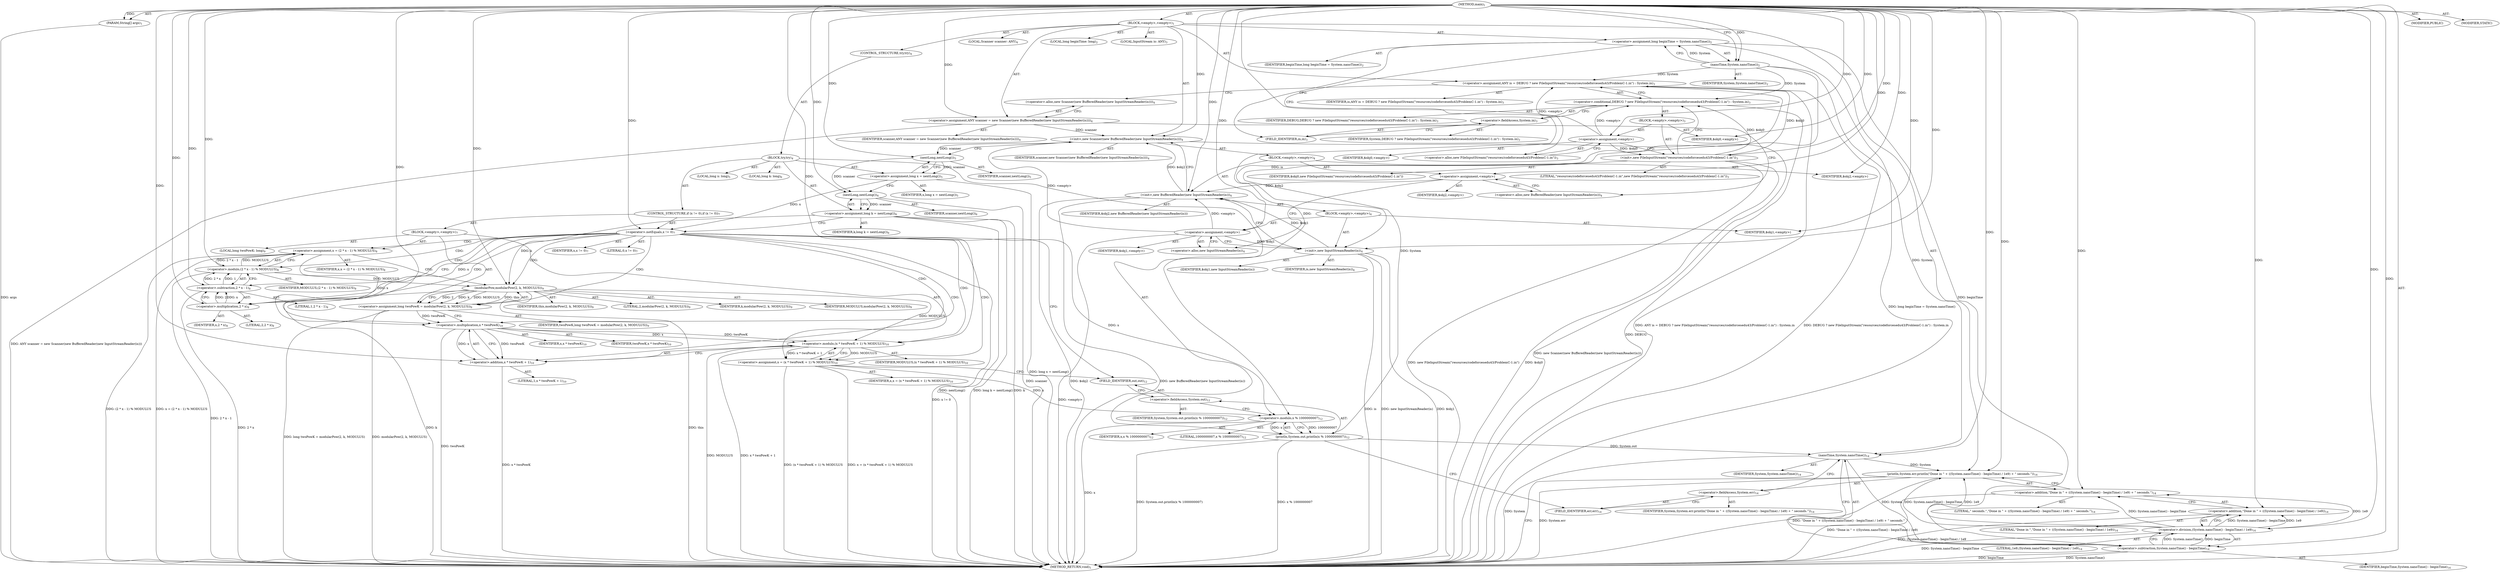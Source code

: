 digraph "main" {  
"19" [label = <(METHOD,main)<SUB>1</SUB>> ]
"20" [label = <(PARAM,String[] args)<SUB>1</SUB>> ]
"21" [label = <(BLOCK,&lt;empty&gt;,&lt;empty&gt;)<SUB>1</SUB>> ]
"22" [label = <(LOCAL,long beginTime: long)<SUB>2</SUB>> ]
"23" [label = <(&lt;operator&gt;.assignment,long beginTime = System.nanoTime())<SUB>2</SUB>> ]
"24" [label = <(IDENTIFIER,beginTime,long beginTime = System.nanoTime())<SUB>2</SUB>> ]
"25" [label = <(nanoTime,System.nanoTime())<SUB>2</SUB>> ]
"26" [label = <(IDENTIFIER,System,System.nanoTime())<SUB>2</SUB>> ]
"27" [label = <(LOCAL,InputStream is: ANY)<SUB>3</SUB>> ]
"28" [label = <(&lt;operator&gt;.assignment,ANY is = DEBUG ? new FileInputStream(&quot;resources/codeforcesedu43/ProblemC-1.in&quot;) : System.in)<SUB>3</SUB>> ]
"29" [label = <(IDENTIFIER,is,ANY is = DEBUG ? new FileInputStream(&quot;resources/codeforcesedu43/ProblemC-1.in&quot;) : System.in)<SUB>3</SUB>> ]
"30" [label = <(&lt;operator&gt;.conditional,DEBUG ? new FileInputStream(&quot;resources/codeforcesedu43/ProblemC-1.in&quot;) : System.in)<SUB>3</SUB>> ]
"31" [label = <(IDENTIFIER,DEBUG,DEBUG ? new FileInputStream(&quot;resources/codeforcesedu43/ProblemC-1.in&quot;) : System.in)<SUB>3</SUB>> ]
"32" [label = <(BLOCK,&lt;empty&gt;,&lt;empty&gt;)<SUB>3</SUB>> ]
"33" [label = <(&lt;operator&gt;.assignment,&lt;empty&gt;)> ]
"34" [label = <(IDENTIFIER,$obj0,&lt;empty&gt;)> ]
"35" [label = <(&lt;operator&gt;.alloc,new FileInputStream(&quot;resources/codeforcesedu43/ProblemC-1.in&quot;))<SUB>3</SUB>> ]
"36" [label = <(&lt;init&gt;,new FileInputStream(&quot;resources/codeforcesedu43/ProblemC-1.in&quot;))<SUB>3</SUB>> ]
"37" [label = <(IDENTIFIER,$obj0,new FileInputStream(&quot;resources/codeforcesedu43/ProblemC-1.in&quot;))> ]
"38" [label = <(LITERAL,&quot;resources/codeforcesedu43/ProblemC-1.in&quot;,new FileInputStream(&quot;resources/codeforcesedu43/ProblemC-1.in&quot;))<SUB>3</SUB>> ]
"39" [label = <(IDENTIFIER,$obj0,&lt;empty&gt;)> ]
"40" [label = <(&lt;operator&gt;.fieldAccess,System.in)<SUB>3</SUB>> ]
"41" [label = <(IDENTIFIER,System,DEBUG ? new FileInputStream(&quot;resources/codeforcesedu43/ProblemC-1.in&quot;) : System.in)<SUB>3</SUB>> ]
"42" [label = <(FIELD_IDENTIFIER,in,in)<SUB>3</SUB>> ]
"4" [label = <(LOCAL,Scanner scanner: ANY)<SUB>4</SUB>> ]
"43" [label = <(&lt;operator&gt;.assignment,ANY scanner = new Scanner(new BufferedReader(new InputStreamReader(is))))<SUB>4</SUB>> ]
"44" [label = <(IDENTIFIER,scanner,ANY scanner = new Scanner(new BufferedReader(new InputStreamReader(is))))<SUB>4</SUB>> ]
"45" [label = <(&lt;operator&gt;.alloc,new Scanner(new BufferedReader(new InputStreamReader(is))))<SUB>4</SUB>> ]
"46" [label = <(&lt;init&gt;,new Scanner(new BufferedReader(new InputStreamReader(is))))<SUB>4</SUB>> ]
"3" [label = <(IDENTIFIER,scanner,new Scanner(new BufferedReader(new InputStreamReader(is))))<SUB>4</SUB>> ]
"47" [label = <(BLOCK,&lt;empty&gt;,&lt;empty&gt;)<SUB>4</SUB>> ]
"48" [label = <(&lt;operator&gt;.assignment,&lt;empty&gt;)> ]
"49" [label = <(IDENTIFIER,$obj2,&lt;empty&gt;)> ]
"50" [label = <(&lt;operator&gt;.alloc,new BufferedReader(new InputStreamReader(is)))<SUB>4</SUB>> ]
"51" [label = <(&lt;init&gt;,new BufferedReader(new InputStreamReader(is)))<SUB>4</SUB>> ]
"52" [label = <(IDENTIFIER,$obj2,new BufferedReader(new InputStreamReader(is)))> ]
"53" [label = <(BLOCK,&lt;empty&gt;,&lt;empty&gt;)<SUB>4</SUB>> ]
"54" [label = <(&lt;operator&gt;.assignment,&lt;empty&gt;)> ]
"55" [label = <(IDENTIFIER,$obj1,&lt;empty&gt;)> ]
"56" [label = <(&lt;operator&gt;.alloc,new InputStreamReader(is))<SUB>4</SUB>> ]
"57" [label = <(&lt;init&gt;,new InputStreamReader(is))<SUB>4</SUB>> ]
"58" [label = <(IDENTIFIER,$obj1,new InputStreamReader(is))> ]
"59" [label = <(IDENTIFIER,is,new InputStreamReader(is))<SUB>4</SUB>> ]
"60" [label = <(IDENTIFIER,$obj1,&lt;empty&gt;)> ]
"61" [label = <(IDENTIFIER,$obj2,&lt;empty&gt;)> ]
"62" [label = <(CONTROL_STRUCTURE,try,try)<SUB>4</SUB>> ]
"63" [label = <(BLOCK,try,try)<SUB>4</SUB>> ]
"64" [label = <(LOCAL,long x: long)<SUB>5</SUB>> ]
"65" [label = <(&lt;operator&gt;.assignment,long x = nextLong())<SUB>5</SUB>> ]
"66" [label = <(IDENTIFIER,x,long x = nextLong())<SUB>5</SUB>> ]
"67" [label = <(nextLong,nextLong())<SUB>5</SUB>> ]
"68" [label = <(IDENTIFIER,scanner,nextLong())<SUB>5</SUB>> ]
"69" [label = <(LOCAL,long k: long)<SUB>6</SUB>> ]
"70" [label = <(&lt;operator&gt;.assignment,long k = nextLong())<SUB>6</SUB>> ]
"71" [label = <(IDENTIFIER,k,long k = nextLong())<SUB>6</SUB>> ]
"72" [label = <(nextLong,nextLong())<SUB>6</SUB>> ]
"73" [label = <(IDENTIFIER,scanner,nextLong())<SUB>6</SUB>> ]
"74" [label = <(CONTROL_STRUCTURE,if (x != 0),if (x != 0))<SUB>7</SUB>> ]
"75" [label = <(&lt;operator&gt;.notEquals,x != 0)<SUB>7</SUB>> ]
"76" [label = <(IDENTIFIER,x,x != 0)<SUB>7</SUB>> ]
"77" [label = <(LITERAL,0,x != 0)<SUB>7</SUB>> ]
"78" [label = <(BLOCK,&lt;empty&gt;,&lt;empty&gt;)<SUB>7</SUB>> ]
"79" [label = <(&lt;operator&gt;.assignment,x = (2 * x - 1) % MODULUS)<SUB>8</SUB>> ]
"80" [label = <(IDENTIFIER,x,x = (2 * x - 1) % MODULUS)<SUB>8</SUB>> ]
"81" [label = <(&lt;operator&gt;.modulo,(2 * x - 1) % MODULUS)<SUB>8</SUB>> ]
"82" [label = <(&lt;operator&gt;.subtraction,2 * x - 1)<SUB>8</SUB>> ]
"83" [label = <(&lt;operator&gt;.multiplication,2 * x)<SUB>8</SUB>> ]
"84" [label = <(LITERAL,2,2 * x)<SUB>8</SUB>> ]
"85" [label = <(IDENTIFIER,x,2 * x)<SUB>8</SUB>> ]
"86" [label = <(LITERAL,1,2 * x - 1)<SUB>8</SUB>> ]
"87" [label = <(IDENTIFIER,MODULUS,(2 * x - 1) % MODULUS)<SUB>8</SUB>> ]
"88" [label = <(LOCAL,long twoPowK: long)<SUB>9</SUB>> ]
"89" [label = <(&lt;operator&gt;.assignment,long twoPowK = modularPow(2, k, MODULUS))<SUB>9</SUB>> ]
"90" [label = <(IDENTIFIER,twoPowK,long twoPowK = modularPow(2, k, MODULUS))<SUB>9</SUB>> ]
"91" [label = <(modularPow,modularPow(2, k, MODULUS))<SUB>9</SUB>> ]
"92" [label = <(IDENTIFIER,this,modularPow(2, k, MODULUS))<SUB>9</SUB>> ]
"93" [label = <(LITERAL,2,modularPow(2, k, MODULUS))<SUB>9</SUB>> ]
"94" [label = <(IDENTIFIER,k,modularPow(2, k, MODULUS))<SUB>9</SUB>> ]
"95" [label = <(IDENTIFIER,MODULUS,modularPow(2, k, MODULUS))<SUB>9</SUB>> ]
"96" [label = <(&lt;operator&gt;.assignment,x = (x * twoPowK + 1) % MODULUS)<SUB>10</SUB>> ]
"97" [label = <(IDENTIFIER,x,x = (x * twoPowK + 1) % MODULUS)<SUB>10</SUB>> ]
"98" [label = <(&lt;operator&gt;.modulo,(x * twoPowK + 1) % MODULUS)<SUB>10</SUB>> ]
"99" [label = <(&lt;operator&gt;.addition,x * twoPowK + 1)<SUB>10</SUB>> ]
"100" [label = <(&lt;operator&gt;.multiplication,x * twoPowK)<SUB>10</SUB>> ]
"101" [label = <(IDENTIFIER,x,x * twoPowK)<SUB>10</SUB>> ]
"102" [label = <(IDENTIFIER,twoPowK,x * twoPowK)<SUB>10</SUB>> ]
"103" [label = <(LITERAL,1,x * twoPowK + 1)<SUB>10</SUB>> ]
"104" [label = <(IDENTIFIER,MODULUS,(x * twoPowK + 1) % MODULUS)<SUB>10</SUB>> ]
"105" [label = <(println,System.out.println(x % 1000000007))<SUB>12</SUB>> ]
"106" [label = <(&lt;operator&gt;.fieldAccess,System.out)<SUB>12</SUB>> ]
"107" [label = <(IDENTIFIER,System,System.out.println(x % 1000000007))<SUB>12</SUB>> ]
"108" [label = <(FIELD_IDENTIFIER,out,out)<SUB>12</SUB>> ]
"109" [label = <(&lt;operator&gt;.modulo,x % 1000000007)<SUB>12</SUB>> ]
"110" [label = <(IDENTIFIER,x,x % 1000000007)<SUB>12</SUB>> ]
"111" [label = <(LITERAL,1000000007,x % 1000000007)<SUB>12</SUB>> ]
"112" [label = <(println,System.err.println(&quot;Done in &quot; + ((System.nanoTime() - beginTime) / 1e9) + &quot; seconds.&quot;))<SUB>14</SUB>> ]
"113" [label = <(&lt;operator&gt;.fieldAccess,System.err)<SUB>14</SUB>> ]
"114" [label = <(IDENTIFIER,System,System.err.println(&quot;Done in &quot; + ((System.nanoTime() - beginTime) / 1e9) + &quot; seconds.&quot;))<SUB>14</SUB>> ]
"115" [label = <(FIELD_IDENTIFIER,err,err)<SUB>14</SUB>> ]
"116" [label = <(&lt;operator&gt;.addition,&quot;Done in &quot; + ((System.nanoTime() - beginTime) / 1e9) + &quot; seconds.&quot;)<SUB>14</SUB>> ]
"117" [label = <(&lt;operator&gt;.addition,&quot;Done in &quot; + ((System.nanoTime() - beginTime) / 1e9))<SUB>14</SUB>> ]
"118" [label = <(LITERAL,&quot;Done in &quot;,&quot;Done in &quot; + ((System.nanoTime() - beginTime) / 1e9))<SUB>14</SUB>> ]
"119" [label = <(&lt;operator&gt;.division,(System.nanoTime() - beginTime) / 1e9)<SUB>14</SUB>> ]
"120" [label = <(&lt;operator&gt;.subtraction,System.nanoTime() - beginTime)<SUB>14</SUB>> ]
"121" [label = <(nanoTime,System.nanoTime())<SUB>14</SUB>> ]
"122" [label = <(IDENTIFIER,System,System.nanoTime())<SUB>14</SUB>> ]
"123" [label = <(IDENTIFIER,beginTime,System.nanoTime() - beginTime)<SUB>14</SUB>> ]
"124" [label = <(LITERAL,1e9,(System.nanoTime() - beginTime) / 1e9)<SUB>14</SUB>> ]
"125" [label = <(LITERAL,&quot; seconds.&quot;,&quot;Done in &quot; + ((System.nanoTime() - beginTime) / 1e9) + &quot; seconds.&quot;)<SUB>14</SUB>> ]
"126" [label = <(MODIFIER,PUBLIC)> ]
"127" [label = <(MODIFIER,STATIC)> ]
"128" [label = <(METHOD_RETURN,void)<SUB>1</SUB>> ]
  "19" -> "20"  [ label = "AST: "] 
  "19" -> "21"  [ label = "AST: "] 
  "19" -> "126"  [ label = "AST: "] 
  "19" -> "127"  [ label = "AST: "] 
  "19" -> "128"  [ label = "AST: "] 
  "21" -> "22"  [ label = "AST: "] 
  "21" -> "23"  [ label = "AST: "] 
  "21" -> "27"  [ label = "AST: "] 
  "21" -> "28"  [ label = "AST: "] 
  "21" -> "4"  [ label = "AST: "] 
  "21" -> "43"  [ label = "AST: "] 
  "21" -> "46"  [ label = "AST: "] 
  "21" -> "62"  [ label = "AST: "] 
  "21" -> "112"  [ label = "AST: "] 
  "23" -> "24"  [ label = "AST: "] 
  "23" -> "25"  [ label = "AST: "] 
  "25" -> "26"  [ label = "AST: "] 
  "28" -> "29"  [ label = "AST: "] 
  "28" -> "30"  [ label = "AST: "] 
  "30" -> "31"  [ label = "AST: "] 
  "30" -> "32"  [ label = "AST: "] 
  "30" -> "40"  [ label = "AST: "] 
  "32" -> "33"  [ label = "AST: "] 
  "32" -> "36"  [ label = "AST: "] 
  "32" -> "39"  [ label = "AST: "] 
  "33" -> "34"  [ label = "AST: "] 
  "33" -> "35"  [ label = "AST: "] 
  "36" -> "37"  [ label = "AST: "] 
  "36" -> "38"  [ label = "AST: "] 
  "40" -> "41"  [ label = "AST: "] 
  "40" -> "42"  [ label = "AST: "] 
  "43" -> "44"  [ label = "AST: "] 
  "43" -> "45"  [ label = "AST: "] 
  "46" -> "3"  [ label = "AST: "] 
  "46" -> "47"  [ label = "AST: "] 
  "47" -> "48"  [ label = "AST: "] 
  "47" -> "51"  [ label = "AST: "] 
  "47" -> "61"  [ label = "AST: "] 
  "48" -> "49"  [ label = "AST: "] 
  "48" -> "50"  [ label = "AST: "] 
  "51" -> "52"  [ label = "AST: "] 
  "51" -> "53"  [ label = "AST: "] 
  "53" -> "54"  [ label = "AST: "] 
  "53" -> "57"  [ label = "AST: "] 
  "53" -> "60"  [ label = "AST: "] 
  "54" -> "55"  [ label = "AST: "] 
  "54" -> "56"  [ label = "AST: "] 
  "57" -> "58"  [ label = "AST: "] 
  "57" -> "59"  [ label = "AST: "] 
  "62" -> "63"  [ label = "AST: "] 
  "63" -> "64"  [ label = "AST: "] 
  "63" -> "65"  [ label = "AST: "] 
  "63" -> "69"  [ label = "AST: "] 
  "63" -> "70"  [ label = "AST: "] 
  "63" -> "74"  [ label = "AST: "] 
  "63" -> "105"  [ label = "AST: "] 
  "65" -> "66"  [ label = "AST: "] 
  "65" -> "67"  [ label = "AST: "] 
  "67" -> "68"  [ label = "AST: "] 
  "70" -> "71"  [ label = "AST: "] 
  "70" -> "72"  [ label = "AST: "] 
  "72" -> "73"  [ label = "AST: "] 
  "74" -> "75"  [ label = "AST: "] 
  "74" -> "78"  [ label = "AST: "] 
  "75" -> "76"  [ label = "AST: "] 
  "75" -> "77"  [ label = "AST: "] 
  "78" -> "79"  [ label = "AST: "] 
  "78" -> "88"  [ label = "AST: "] 
  "78" -> "89"  [ label = "AST: "] 
  "78" -> "96"  [ label = "AST: "] 
  "79" -> "80"  [ label = "AST: "] 
  "79" -> "81"  [ label = "AST: "] 
  "81" -> "82"  [ label = "AST: "] 
  "81" -> "87"  [ label = "AST: "] 
  "82" -> "83"  [ label = "AST: "] 
  "82" -> "86"  [ label = "AST: "] 
  "83" -> "84"  [ label = "AST: "] 
  "83" -> "85"  [ label = "AST: "] 
  "89" -> "90"  [ label = "AST: "] 
  "89" -> "91"  [ label = "AST: "] 
  "91" -> "92"  [ label = "AST: "] 
  "91" -> "93"  [ label = "AST: "] 
  "91" -> "94"  [ label = "AST: "] 
  "91" -> "95"  [ label = "AST: "] 
  "96" -> "97"  [ label = "AST: "] 
  "96" -> "98"  [ label = "AST: "] 
  "98" -> "99"  [ label = "AST: "] 
  "98" -> "104"  [ label = "AST: "] 
  "99" -> "100"  [ label = "AST: "] 
  "99" -> "103"  [ label = "AST: "] 
  "100" -> "101"  [ label = "AST: "] 
  "100" -> "102"  [ label = "AST: "] 
  "105" -> "106"  [ label = "AST: "] 
  "105" -> "109"  [ label = "AST: "] 
  "106" -> "107"  [ label = "AST: "] 
  "106" -> "108"  [ label = "AST: "] 
  "109" -> "110"  [ label = "AST: "] 
  "109" -> "111"  [ label = "AST: "] 
  "112" -> "113"  [ label = "AST: "] 
  "112" -> "116"  [ label = "AST: "] 
  "113" -> "114"  [ label = "AST: "] 
  "113" -> "115"  [ label = "AST: "] 
  "116" -> "117"  [ label = "AST: "] 
  "116" -> "125"  [ label = "AST: "] 
  "117" -> "118"  [ label = "AST: "] 
  "117" -> "119"  [ label = "AST: "] 
  "119" -> "120"  [ label = "AST: "] 
  "119" -> "124"  [ label = "AST: "] 
  "120" -> "121"  [ label = "AST: "] 
  "120" -> "123"  [ label = "AST: "] 
  "121" -> "122"  [ label = "AST: "] 
  "23" -> "35"  [ label = "CFG: "] 
  "23" -> "42"  [ label = "CFG: "] 
  "28" -> "45"  [ label = "CFG: "] 
  "43" -> "50"  [ label = "CFG: "] 
  "46" -> "67"  [ label = "CFG: "] 
  "112" -> "128"  [ label = "CFG: "] 
  "25" -> "23"  [ label = "CFG: "] 
  "30" -> "28"  [ label = "CFG: "] 
  "45" -> "43"  [ label = "CFG: "] 
  "113" -> "121"  [ label = "CFG: "] 
  "116" -> "112"  [ label = "CFG: "] 
  "40" -> "30"  [ label = "CFG: "] 
  "48" -> "56"  [ label = "CFG: "] 
  "51" -> "46"  [ label = "CFG: "] 
  "65" -> "72"  [ label = "CFG: "] 
  "70" -> "75"  [ label = "CFG: "] 
  "105" -> "115"  [ label = "CFG: "] 
  "115" -> "113"  [ label = "CFG: "] 
  "117" -> "116"  [ label = "CFG: "] 
  "33" -> "36"  [ label = "CFG: "] 
  "36" -> "30"  [ label = "CFG: "] 
  "42" -> "40"  [ label = "CFG: "] 
  "50" -> "48"  [ label = "CFG: "] 
  "67" -> "65"  [ label = "CFG: "] 
  "72" -> "70"  [ label = "CFG: "] 
  "75" -> "83"  [ label = "CFG: "] 
  "75" -> "108"  [ label = "CFG: "] 
  "106" -> "109"  [ label = "CFG: "] 
  "109" -> "105"  [ label = "CFG: "] 
  "119" -> "117"  [ label = "CFG: "] 
  "35" -> "33"  [ label = "CFG: "] 
  "54" -> "57"  [ label = "CFG: "] 
  "57" -> "51"  [ label = "CFG: "] 
  "79" -> "91"  [ label = "CFG: "] 
  "89" -> "100"  [ label = "CFG: "] 
  "96" -> "108"  [ label = "CFG: "] 
  "108" -> "106"  [ label = "CFG: "] 
  "120" -> "119"  [ label = "CFG: "] 
  "56" -> "54"  [ label = "CFG: "] 
  "81" -> "79"  [ label = "CFG: "] 
  "91" -> "89"  [ label = "CFG: "] 
  "98" -> "96"  [ label = "CFG: "] 
  "121" -> "120"  [ label = "CFG: "] 
  "82" -> "81"  [ label = "CFG: "] 
  "99" -> "98"  [ label = "CFG: "] 
  "83" -> "82"  [ label = "CFG: "] 
  "100" -> "99"  [ label = "CFG: "] 
  "19" -> "25"  [ label = "CFG: "] 
  "20" -> "128"  [ label = "DDG: args"] 
  "23" -> "128"  [ label = "DDG: long beginTime = System.nanoTime()"] 
  "36" -> "128"  [ label = "DDG: $obj0"] 
  "36" -> "128"  [ label = "DDG: new FileInputStream(&quot;resources/codeforcesedu43/ProblemC-1.in&quot;)"] 
  "28" -> "128"  [ label = "DDG: DEBUG ? new FileInputStream(&quot;resources/codeforcesedu43/ProblemC-1.in&quot;) : System.in"] 
  "28" -> "128"  [ label = "DDG: ANY is = DEBUG ? new FileInputStream(&quot;resources/codeforcesedu43/ProblemC-1.in&quot;) : System.in"] 
  "43" -> "128"  [ label = "DDG: ANY scanner = new Scanner(new BufferedReader(new InputStreamReader(is)))"] 
  "51" -> "128"  [ label = "DDG: $obj2"] 
  "54" -> "128"  [ label = "DDG: &lt;empty&gt;"] 
  "57" -> "128"  [ label = "DDG: $obj1"] 
  "57" -> "128"  [ label = "DDG: is"] 
  "57" -> "128"  [ label = "DDG: new InputStreamReader(is)"] 
  "51" -> "128"  [ label = "DDG: new BufferedReader(new InputStreamReader(is))"] 
  "46" -> "128"  [ label = "DDG: new Scanner(new BufferedReader(new InputStreamReader(is)))"] 
  "65" -> "128"  [ label = "DDG: long x = nextLong()"] 
  "70" -> "128"  [ label = "DDG: k"] 
  "72" -> "128"  [ label = "DDG: scanner"] 
  "70" -> "128"  [ label = "DDG: nextLong()"] 
  "70" -> "128"  [ label = "DDG: long k = nextLong()"] 
  "75" -> "128"  [ label = "DDG: x != 0"] 
  "82" -> "128"  [ label = "DDG: 2 * x"] 
  "81" -> "128"  [ label = "DDG: 2 * x - 1"] 
  "79" -> "128"  [ label = "DDG: (2 * x - 1) % MODULUS"] 
  "79" -> "128"  [ label = "DDG: x = (2 * x - 1) % MODULUS"] 
  "91" -> "128"  [ label = "DDG: k"] 
  "89" -> "128"  [ label = "DDG: modularPow(2, k, MODULUS)"] 
  "89" -> "128"  [ label = "DDG: long twoPowK = modularPow(2, k, MODULUS)"] 
  "100" -> "128"  [ label = "DDG: twoPowK"] 
  "99" -> "128"  [ label = "DDG: x * twoPowK"] 
  "98" -> "128"  [ label = "DDG: x * twoPowK + 1"] 
  "98" -> "128"  [ label = "DDG: MODULUS"] 
  "96" -> "128"  [ label = "DDG: (x * twoPowK + 1) % MODULUS"] 
  "96" -> "128"  [ label = "DDG: x = (x * twoPowK + 1) % MODULUS"] 
  "109" -> "128"  [ label = "DDG: x"] 
  "105" -> "128"  [ label = "DDG: x % 1000000007"] 
  "105" -> "128"  [ label = "DDG: System.out.println(x % 1000000007)"] 
  "112" -> "128"  [ label = "DDG: System.err"] 
  "121" -> "128"  [ label = "DDG: System"] 
  "120" -> "128"  [ label = "DDG: System.nanoTime()"] 
  "120" -> "128"  [ label = "DDG: beginTime"] 
  "119" -> "128"  [ label = "DDG: System.nanoTime() - beginTime"] 
  "117" -> "128"  [ label = "DDG: (System.nanoTime() - beginTime) / 1e9"] 
  "116" -> "128"  [ label = "DDG: &quot;Done in &quot; + ((System.nanoTime() - beginTime) / 1e9)"] 
  "112" -> "128"  [ label = "DDG: &quot;Done in &quot; + ((System.nanoTime() - beginTime) / 1e9) + &quot; seconds.&quot;"] 
  "91" -> "128"  [ label = "DDG: this"] 
  "30" -> "128"  [ label = "DDG: DEBUG"] 
  "19" -> "20"  [ label = "DDG: "] 
  "25" -> "23"  [ label = "DDG: System"] 
  "33" -> "28"  [ label = "DDG: &lt;empty&gt;"] 
  "36" -> "28"  [ label = "DDG: $obj0"] 
  "25" -> "28"  [ label = "DDG: System"] 
  "19" -> "43"  [ label = "DDG: "] 
  "43" -> "46"  [ label = "DDG: scanner"] 
  "19" -> "46"  [ label = "DDG: "] 
  "54" -> "46"  [ label = "DDG: &lt;empty&gt;"] 
  "51" -> "46"  [ label = "DDG: $obj2"] 
  "121" -> "112"  [ label = "DDG: System"] 
  "19" -> "112"  [ label = "DDG: "] 
  "119" -> "112"  [ label = "DDG: System.nanoTime() - beginTime"] 
  "119" -> "112"  [ label = "DDG: 1e9"] 
  "19" -> "25"  [ label = "DDG: "] 
  "33" -> "30"  [ label = "DDG: &lt;empty&gt;"] 
  "36" -> "30"  [ label = "DDG: $obj0"] 
  "25" -> "30"  [ label = "DDG: System"] 
  "19" -> "48"  [ label = "DDG: "] 
  "19" -> "61"  [ label = "DDG: "] 
  "67" -> "65"  [ label = "DDG: scanner"] 
  "72" -> "70"  [ label = "DDG: scanner"] 
  "19" -> "116"  [ label = "DDG: "] 
  "119" -> "116"  [ label = "DDG: System.nanoTime() - beginTime"] 
  "119" -> "116"  [ label = "DDG: 1e9"] 
  "19" -> "33"  [ label = "DDG: "] 
  "19" -> "39"  [ label = "DDG: "] 
  "48" -> "51"  [ label = "DDG: $obj2"] 
  "19" -> "51"  [ label = "DDG: "] 
  "54" -> "51"  [ label = "DDG: &lt;empty&gt;"] 
  "57" -> "51"  [ label = "DDG: $obj1"] 
  "25" -> "105"  [ label = "DDG: System"] 
  "109" -> "105"  [ label = "DDG: x"] 
  "109" -> "105"  [ label = "DDG: 1000000007"] 
  "19" -> "117"  [ label = "DDG: "] 
  "119" -> "117"  [ label = "DDG: System.nanoTime() - beginTime"] 
  "119" -> "117"  [ label = "DDG: 1e9"] 
  "33" -> "36"  [ label = "DDG: $obj0"] 
  "19" -> "36"  [ label = "DDG: "] 
  "19" -> "54"  [ label = "DDG: "] 
  "19" -> "60"  [ label = "DDG: "] 
  "46" -> "67"  [ label = "DDG: scanner"] 
  "19" -> "67"  [ label = "DDG: "] 
  "67" -> "72"  [ label = "DDG: scanner"] 
  "19" -> "72"  [ label = "DDG: "] 
  "65" -> "75"  [ label = "DDG: x"] 
  "19" -> "75"  [ label = "DDG: "] 
  "81" -> "79"  [ label = "DDG: 2 * x - 1"] 
  "81" -> "79"  [ label = "DDG: MODULUS"] 
  "91" -> "89"  [ label = "DDG: this"] 
  "91" -> "89"  [ label = "DDG: 2"] 
  "91" -> "89"  [ label = "DDG: k"] 
  "91" -> "89"  [ label = "DDG: MODULUS"] 
  "98" -> "96"  [ label = "DDG: x * twoPowK + 1"] 
  "98" -> "96"  [ label = "DDG: MODULUS"] 
  "75" -> "109"  [ label = "DDG: x"] 
  "96" -> "109"  [ label = "DDG: x"] 
  "19" -> "109"  [ label = "DDG: "] 
  "120" -> "119"  [ label = "DDG: System.nanoTime()"] 
  "120" -> "119"  [ label = "DDG: beginTime"] 
  "19" -> "119"  [ label = "DDG: "] 
  "54" -> "57"  [ label = "DDG: $obj1"] 
  "19" -> "57"  [ label = "DDG: "] 
  "28" -> "57"  [ label = "DDG: is"] 
  "121" -> "120"  [ label = "DDG: System"] 
  "23" -> "120"  [ label = "DDG: beginTime"] 
  "19" -> "120"  [ label = "DDG: "] 
  "82" -> "81"  [ label = "DDG: 2 * x"] 
  "82" -> "81"  [ label = "DDG: 1"] 
  "19" -> "81"  [ label = "DDG: "] 
  "19" -> "91"  [ label = "DDG: "] 
  "70" -> "91"  [ label = "DDG: k"] 
  "81" -> "91"  [ label = "DDG: MODULUS"] 
  "100" -> "98"  [ label = "DDG: x"] 
  "100" -> "98"  [ label = "DDG: twoPowK"] 
  "19" -> "98"  [ label = "DDG: "] 
  "91" -> "98"  [ label = "DDG: MODULUS"] 
  "25" -> "121"  [ label = "DDG: System"] 
  "105" -> "121"  [ label = "DDG: System.out"] 
  "19" -> "121"  [ label = "DDG: "] 
  "83" -> "82"  [ label = "DDG: 2"] 
  "83" -> "82"  [ label = "DDG: x"] 
  "19" -> "82"  [ label = "DDG: "] 
  "100" -> "99"  [ label = "DDG: x"] 
  "100" -> "99"  [ label = "DDG: twoPowK"] 
  "19" -> "99"  [ label = "DDG: "] 
  "19" -> "83"  [ label = "DDG: "] 
  "75" -> "83"  [ label = "DDG: x"] 
  "79" -> "100"  [ label = "DDG: x"] 
  "19" -> "100"  [ label = "DDG: "] 
  "89" -> "100"  [ label = "DDG: twoPowK"] 
  "75" -> "96"  [ label = "CDG: "] 
  "75" -> "83"  [ label = "CDG: "] 
  "75" -> "89"  [ label = "CDG: "] 
  "75" -> "98"  [ label = "CDG: "] 
  "75" -> "99"  [ label = "CDG: "] 
  "75" -> "81"  [ label = "CDG: "] 
  "75" -> "100"  [ label = "CDG: "] 
  "75" -> "91"  [ label = "CDG: "] 
  "75" -> "82"  [ label = "CDG: "] 
  "75" -> "79"  [ label = "CDG: "] 
}
